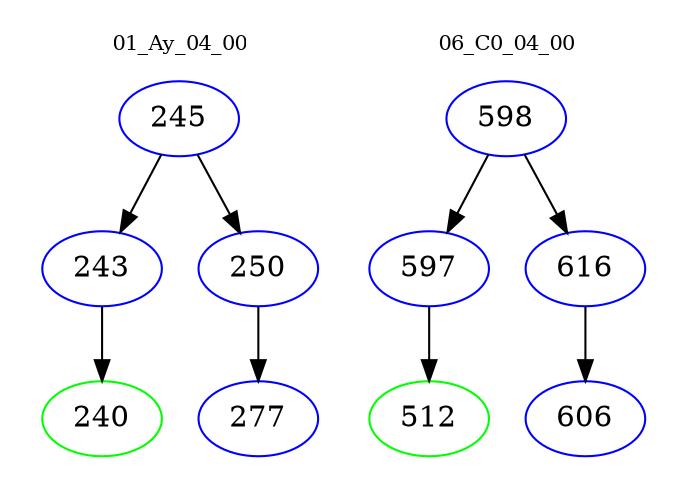 digraph{
subgraph cluster_0 {
color = white
label = "01_Ay_04_00";
fontsize=10;
T0_245 [label="245", color="blue"]
T0_245 -> T0_243 [color="black"]
T0_243 [label="243", color="blue"]
T0_243 -> T0_240 [color="black"]
T0_240 [label="240", color="green"]
T0_245 -> T0_250 [color="black"]
T0_250 [label="250", color="blue"]
T0_250 -> T0_277 [color="black"]
T0_277 [label="277", color="blue"]
}
subgraph cluster_1 {
color = white
label = "06_C0_04_00";
fontsize=10;
T1_598 [label="598", color="blue"]
T1_598 -> T1_597 [color="black"]
T1_597 [label="597", color="blue"]
T1_597 -> T1_512 [color="black"]
T1_512 [label="512", color="green"]
T1_598 -> T1_616 [color="black"]
T1_616 [label="616", color="blue"]
T1_616 -> T1_606 [color="black"]
T1_606 [label="606", color="blue"]
}
}
